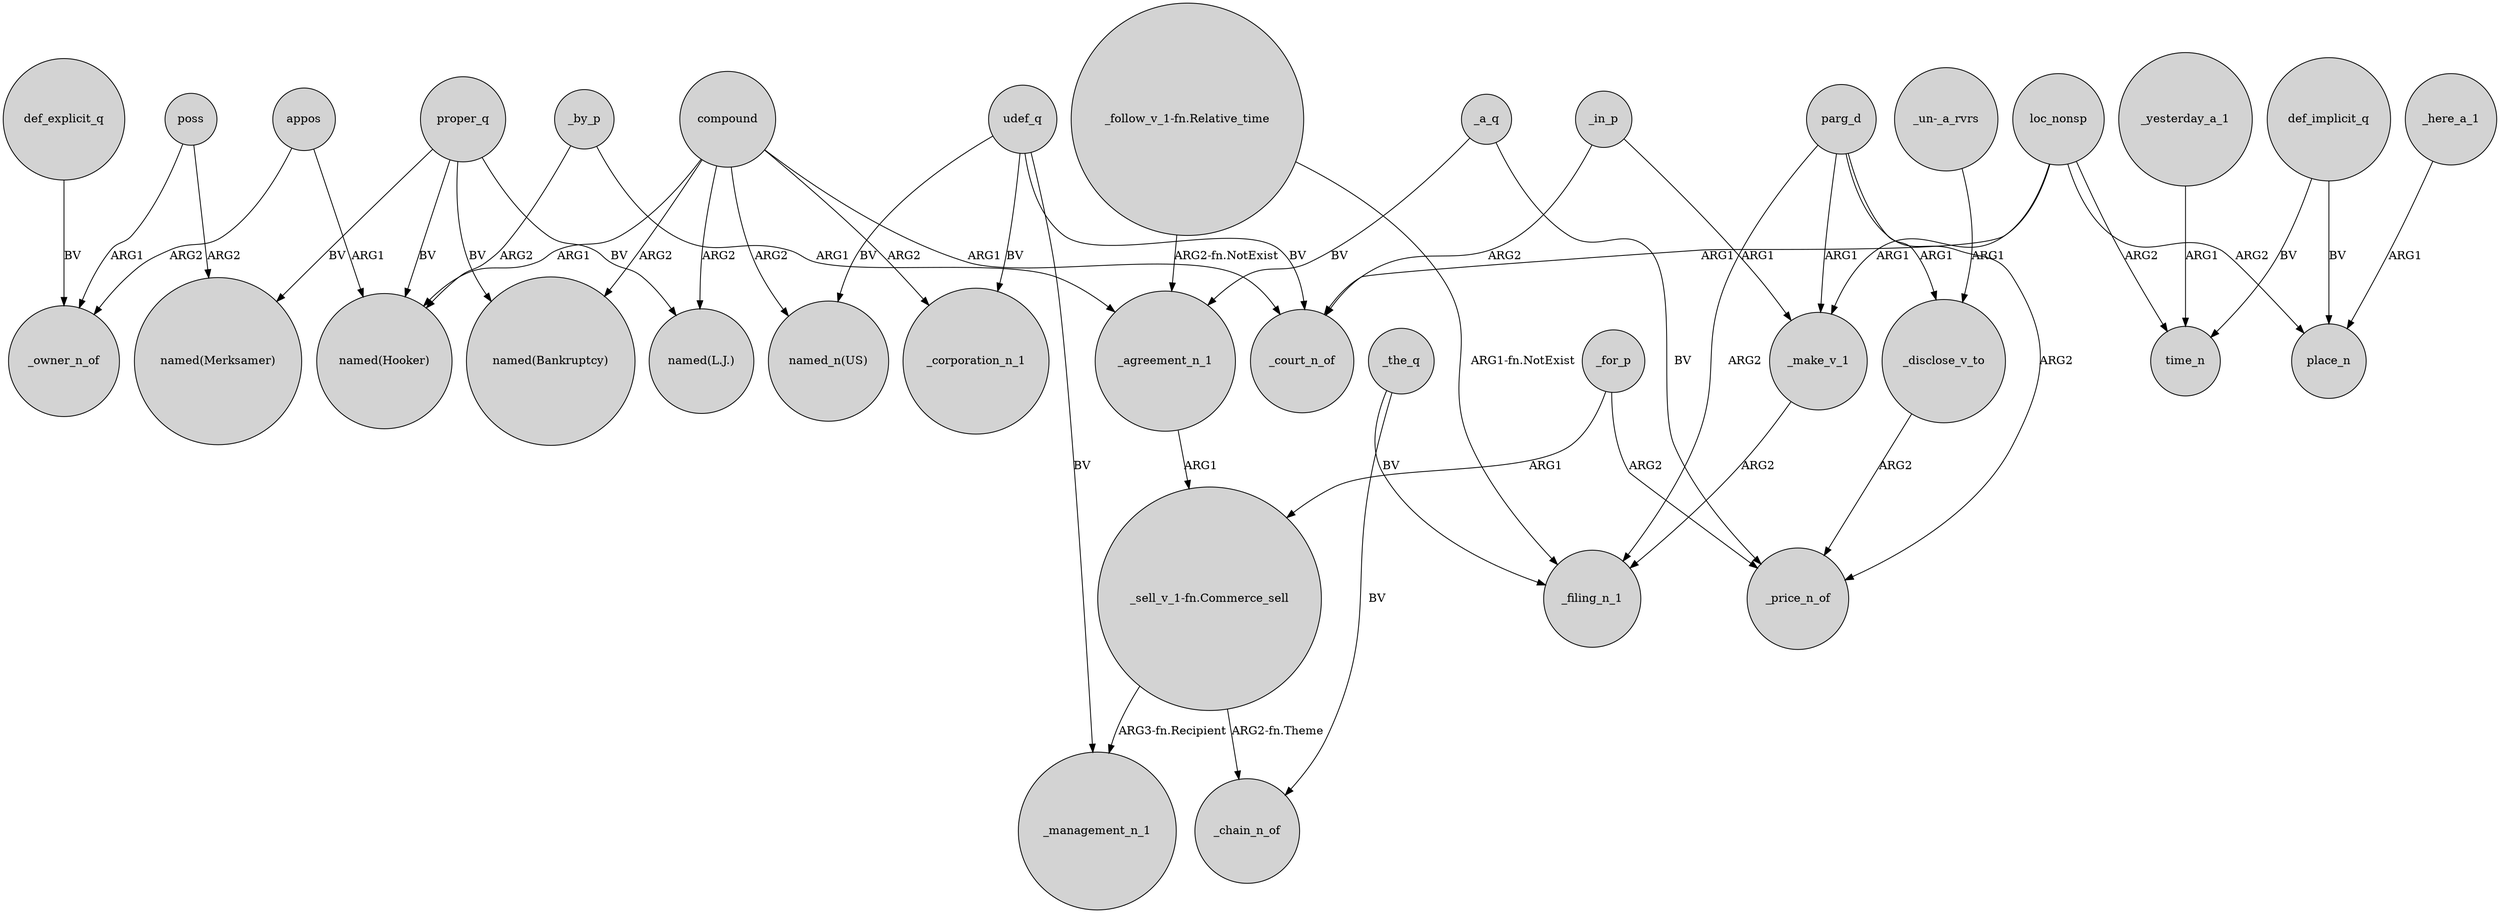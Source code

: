 digraph {
	node [shape=circle style=filled]
	appos -> _owner_n_of [label=ARG2]
	_make_v_1 -> _filing_n_1 [label=ARG2]
	proper_q -> "named(L.J.)" [label=BV]
	_yesterday_a_1 -> time_n [label=ARG1]
	poss -> _owner_n_of [label=ARG1]
	udef_q -> "named_n(US)" [label=BV]
	_here_a_1 -> place_n [label=ARG1]
	_the_q -> _filing_n_1 [label=BV]
	def_explicit_q -> _owner_n_of [label=BV]
	udef_q -> _court_n_of [label=BV]
	compound -> _corporation_n_1 [label=ARG2]
	_by_p -> "named(Hooker)" [label=ARG2]
	"_follow_v_1-fn.Relative_time" -> _agreement_n_1 [label="ARG2-fn.NotExist"]
	def_implicit_q -> place_n [label=BV]
	udef_q -> _management_n_1 [label=BV]
	compound -> "named_n(US)" [label=ARG2]
	compound -> "named(Hooker)" [label=ARG1]
	loc_nonsp -> time_n [label=ARG2]
	loc_nonsp -> _court_n_of [label=ARG1]
	"_un-_a_rvrs" -> _disclose_v_to [label=ARG1]
	compound -> "named(Bankruptcy)" [label=ARG2]
	udef_q -> _corporation_n_1 [label=BV]
	parg_d -> _disclose_v_to [label=ARG1]
	proper_q -> "named(Bankruptcy)" [label=BV]
	_in_p -> _court_n_of [label=ARG2]
	compound -> "named(L.J.)" [label=ARG2]
	_the_q -> _chain_n_of [label=BV]
	_a_q -> _agreement_n_1 [label=BV]
	_by_p -> _agreement_n_1 [label=ARG1]
	appos -> "named(Hooker)" [label=ARG1]
	loc_nonsp -> _make_v_1 [label=ARG1]
	"_follow_v_1-fn.Relative_time" -> _filing_n_1 [label="ARG1-fn.NotExist"]
	_in_p -> _make_v_1 [label=ARG1]
	_for_p -> _price_n_of [label=ARG2]
	_disclose_v_to -> _price_n_of [label=ARG2]
	_for_p -> "_sell_v_1-fn.Commerce_sell" [label=ARG1]
	"_sell_v_1-fn.Commerce_sell" -> _management_n_1 [label="ARG3-fn.Recipient"]
	proper_q -> "named(Merksamer)" [label=BV]
	loc_nonsp -> place_n [label=ARG2]
	_agreement_n_1 -> "_sell_v_1-fn.Commerce_sell" [label=ARG1]
	"_sell_v_1-fn.Commerce_sell" -> _chain_n_of [label="ARG2-fn.Theme"]
	parg_d -> _make_v_1 [label=ARG1]
	parg_d -> _price_n_of [label=ARG2]
	poss -> "named(Merksamer)" [label=ARG2]
	parg_d -> _filing_n_1 [label=ARG2]
	proper_q -> "named(Hooker)" [label=BV]
	_a_q -> _price_n_of [label=BV]
	compound -> _court_n_of [label=ARG1]
	def_implicit_q -> time_n [label=BV]
}

